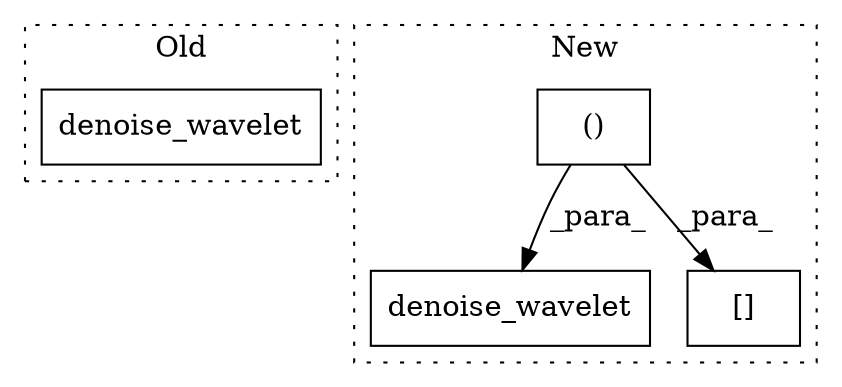 digraph G {
subgraph cluster0 {
1 [label="denoise_wavelet" a="32" s="1526,1547" l="16,1" shape="box"];
label = "Old";
style="dotted";
}
subgraph cluster1 {
2 [label="denoise_wavelet" a="32" s="1985,2016" l="16,1" shape="box"];
3 [label="()" a="106" s="547" l="56" shape="box"];
4 [label="[]" a="2" s="527,603" l="20,2" shape="box"];
label = "New";
style="dotted";
}
3 -> 2 [label="_para_"];
3 -> 4 [label="_para_"];
}